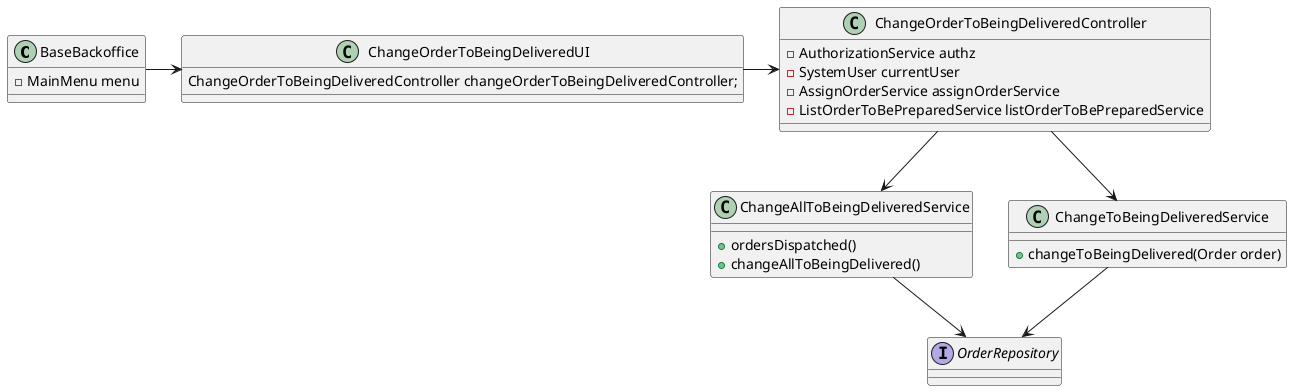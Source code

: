 @startuml

class BaseBackoffice{
    -MainMenu menu
}

class ChangeOrderToBeingDeliveredUI{
    ChangeOrderToBeingDeliveredController changeOrderToBeingDeliveredController;
}

class ChangeOrderToBeingDeliveredController{
    -AuthorizationService authz
    -SystemUser currentUser
    -AssignOrderService assignOrderService
    -ListOrderToBePreparedService listOrderToBePreparedService
}

class ChangeAllToBeingDeliveredService{
    +ordersDispatched()
    +changeAllToBeingDelivered()
}

class ChangeToBeingDeliveredService{
    +changeToBeingDelivered(Order order)
}

interface OrderRepository{
}

BaseBackoffice -> ChangeOrderToBeingDeliveredUI

ChangeOrderToBeingDeliveredUI -> ChangeOrderToBeingDeliveredController

ChangeOrderToBeingDeliveredController -down-> ChangeAllToBeingDeliveredService
ChangeOrderToBeingDeliveredController -down-> ChangeToBeingDeliveredService


ChangeAllToBeingDeliveredService -down-> OrderRepository
ChangeToBeingDeliveredService -down-> OrderRepository


@enduml